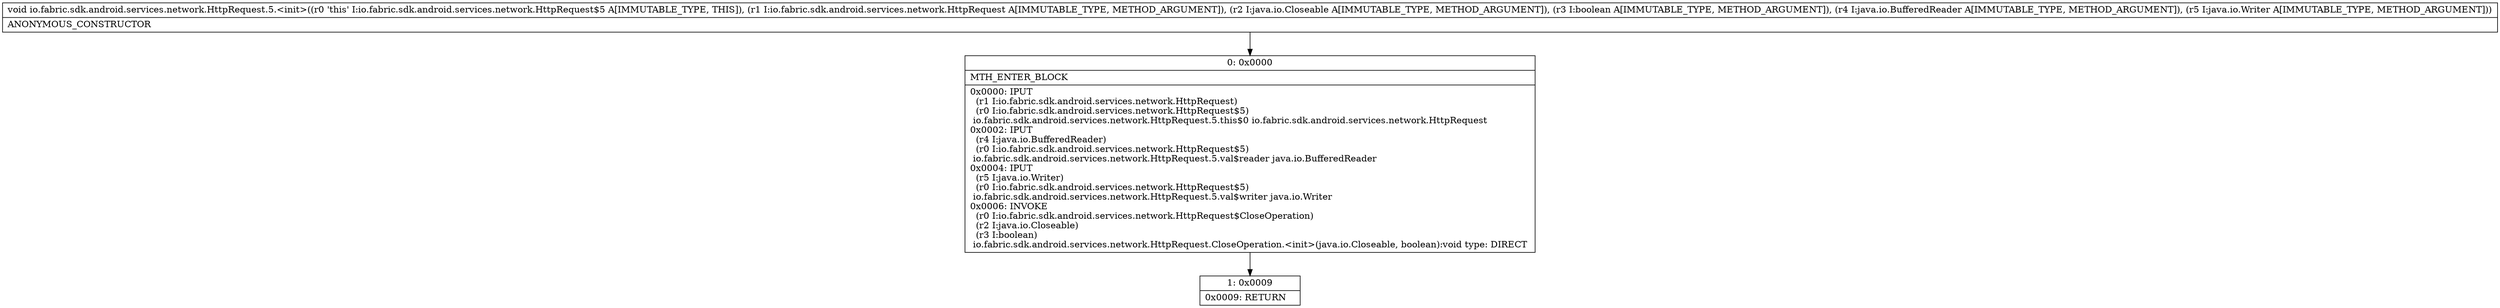 digraph "CFG forio.fabric.sdk.android.services.network.HttpRequest.5.\<init\>(Lio\/fabric\/sdk\/android\/services\/network\/HttpRequest;Ljava\/io\/Closeable;ZLjava\/io\/BufferedReader;Ljava\/io\/Writer;)V" {
Node_0 [shape=record,label="{0\:\ 0x0000|MTH_ENTER_BLOCK\l|0x0000: IPUT  \l  (r1 I:io.fabric.sdk.android.services.network.HttpRequest)\l  (r0 I:io.fabric.sdk.android.services.network.HttpRequest$5)\l io.fabric.sdk.android.services.network.HttpRequest.5.this$0 io.fabric.sdk.android.services.network.HttpRequest \l0x0002: IPUT  \l  (r4 I:java.io.BufferedReader)\l  (r0 I:io.fabric.sdk.android.services.network.HttpRequest$5)\l io.fabric.sdk.android.services.network.HttpRequest.5.val$reader java.io.BufferedReader \l0x0004: IPUT  \l  (r5 I:java.io.Writer)\l  (r0 I:io.fabric.sdk.android.services.network.HttpRequest$5)\l io.fabric.sdk.android.services.network.HttpRequest.5.val$writer java.io.Writer \l0x0006: INVOKE  \l  (r0 I:io.fabric.sdk.android.services.network.HttpRequest$CloseOperation)\l  (r2 I:java.io.Closeable)\l  (r3 I:boolean)\l io.fabric.sdk.android.services.network.HttpRequest.CloseOperation.\<init\>(java.io.Closeable, boolean):void type: DIRECT \l}"];
Node_1 [shape=record,label="{1\:\ 0x0009|0x0009: RETURN   \l}"];
MethodNode[shape=record,label="{void io.fabric.sdk.android.services.network.HttpRequest.5.\<init\>((r0 'this' I:io.fabric.sdk.android.services.network.HttpRequest$5 A[IMMUTABLE_TYPE, THIS]), (r1 I:io.fabric.sdk.android.services.network.HttpRequest A[IMMUTABLE_TYPE, METHOD_ARGUMENT]), (r2 I:java.io.Closeable A[IMMUTABLE_TYPE, METHOD_ARGUMENT]), (r3 I:boolean A[IMMUTABLE_TYPE, METHOD_ARGUMENT]), (r4 I:java.io.BufferedReader A[IMMUTABLE_TYPE, METHOD_ARGUMENT]), (r5 I:java.io.Writer A[IMMUTABLE_TYPE, METHOD_ARGUMENT]))  | ANONYMOUS_CONSTRUCTOR\l}"];
MethodNode -> Node_0;
Node_0 -> Node_1;
}

